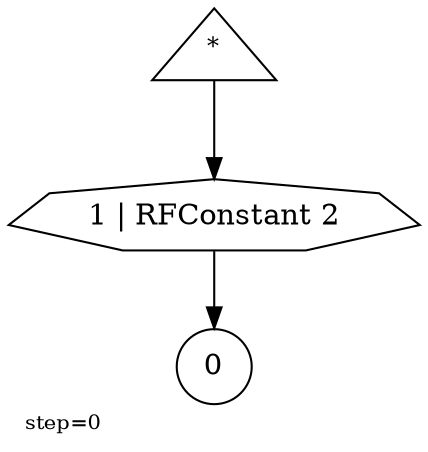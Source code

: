 digraph {
  graph  [labelloc=bottom,labeljust=left,fontsize="10",label="step=0"];
  "436" [shape=circle,peripheries="1",label=<0>,labelfontcolor=black,color=black];
  "437" [shape=triangle,peripheries="1",label=<<SUP>*</SUP>>,labelfontcolor=black,color=black];
  "438" [label=<1 | RFConstant 2>,peripheries="1",color=black,shape=septagon];
  "437" -> "438" [color=black];
  "438" -> "436" [color=black];
}